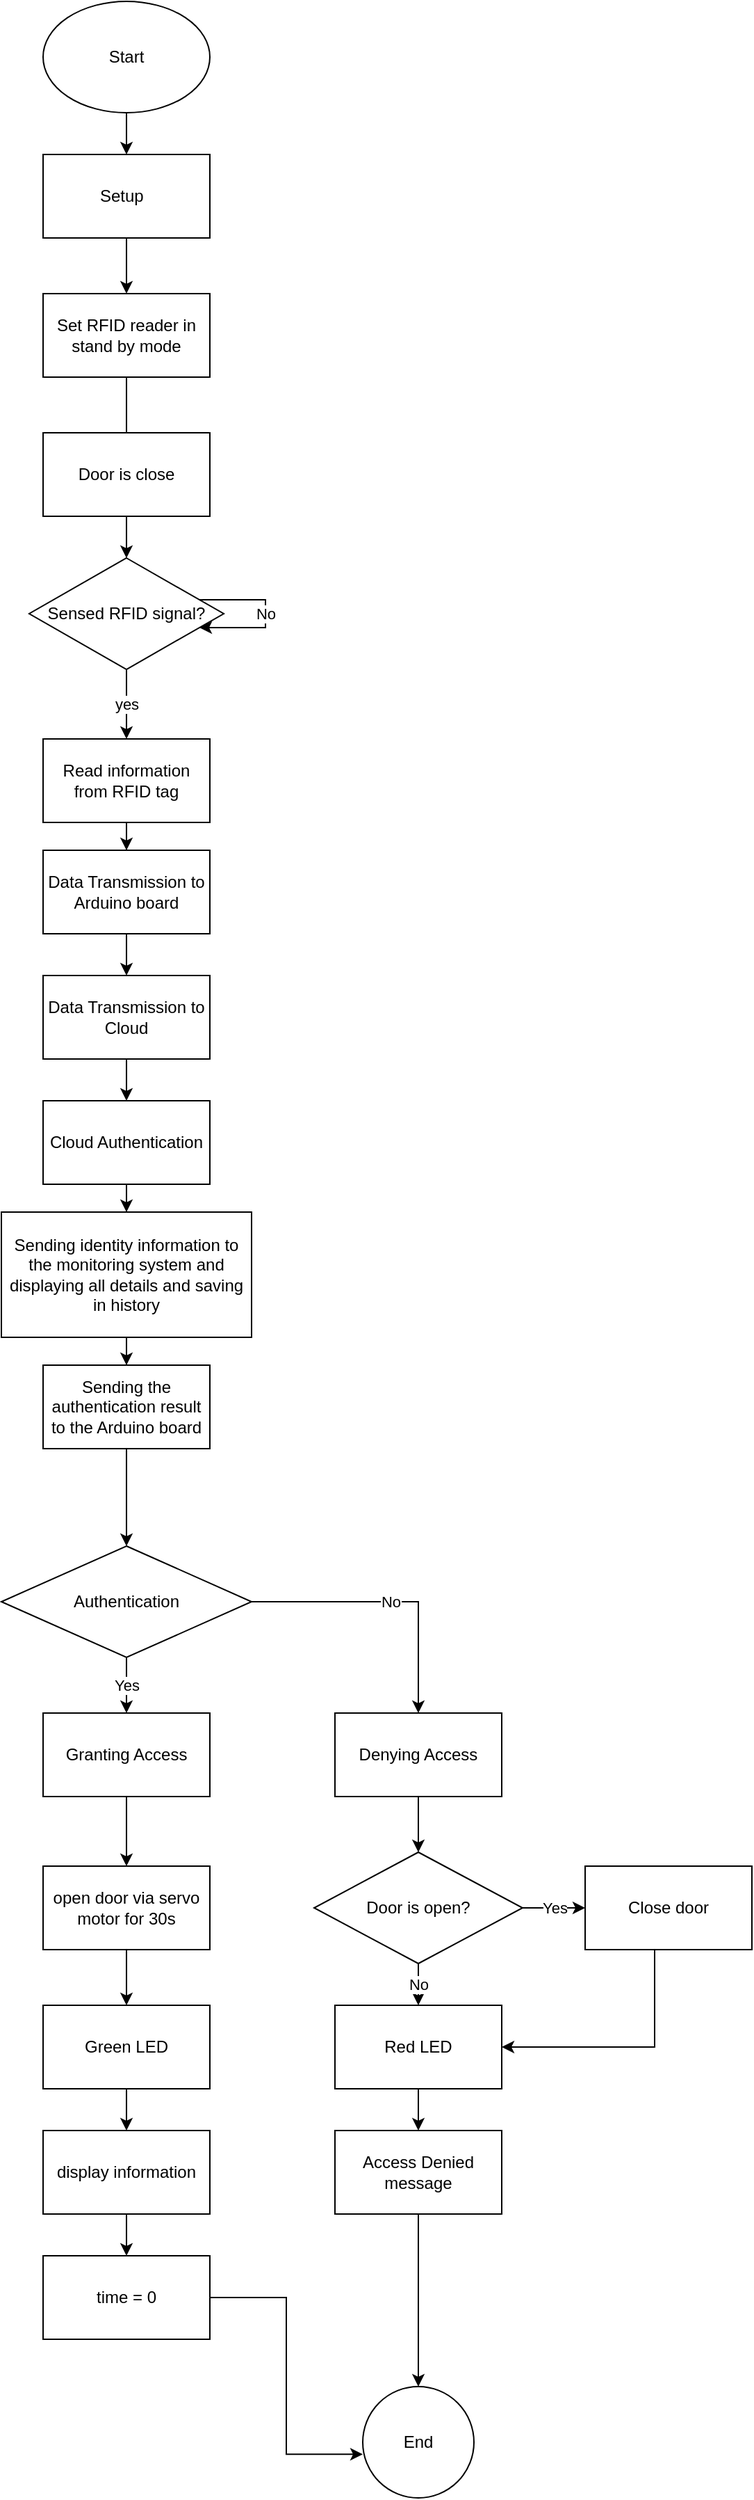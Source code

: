 <mxfile version="24.2.5" type="device">
  <diagram id="C5RBs43oDa-KdzZeNtuy" name="Page-1">
    <mxGraphModel dx="827" dy="1811" grid="1" gridSize="10" guides="1" tooltips="1" connect="1" arrows="1" fold="1" page="1" pageScale="1" pageWidth="827" pageHeight="1169" math="0" shadow="0">
      <root>
        <mxCell id="WIyWlLk6GJQsqaUBKTNV-0" />
        <mxCell id="WIyWlLk6GJQsqaUBKTNV-1" parent="WIyWlLk6GJQsqaUBKTNV-0" />
        <mxCell id="yOYq2Qo5gTVepoMtJY0z-3" style="edgeStyle=orthogonalEdgeStyle;rounded=0;orthogonalLoop=1;jettySize=auto;html=1;exitX=0.5;exitY=1;exitDx=0;exitDy=0;entryX=0.5;entryY=0;entryDx=0;entryDy=0;" edge="1" parent="WIyWlLk6GJQsqaUBKTNV-1" source="yOYq2Qo5gTVepoMtJY0z-0" target="yOYq2Qo5gTVepoMtJY0z-1">
          <mxGeometry relative="1" as="geometry" />
        </mxCell>
        <mxCell id="yOYq2Qo5gTVepoMtJY0z-0" value="Start" style="ellipse;whiteSpace=wrap;html=1;" vertex="1" parent="WIyWlLk6GJQsqaUBKTNV-1">
          <mxGeometry x="160" y="40" width="120" height="80" as="geometry" />
        </mxCell>
        <mxCell id="yOYq2Qo5gTVepoMtJY0z-6" style="edgeStyle=orthogonalEdgeStyle;rounded=0;orthogonalLoop=1;jettySize=auto;html=1;exitX=0.5;exitY=1;exitDx=0;exitDy=0;entryX=0.5;entryY=0;entryDx=0;entryDy=0;" edge="1" parent="WIyWlLk6GJQsqaUBKTNV-1" source="yOYq2Qo5gTVepoMtJY0z-1" target="yOYq2Qo5gTVepoMtJY0z-4">
          <mxGeometry relative="1" as="geometry" />
        </mxCell>
        <mxCell id="yOYq2Qo5gTVepoMtJY0z-1" value="Setup&amp;nbsp;&amp;nbsp;" style="rounded=0;whiteSpace=wrap;html=1;" vertex="1" parent="WIyWlLk6GJQsqaUBKTNV-1">
          <mxGeometry x="160" y="150" width="120" height="60" as="geometry" />
        </mxCell>
        <mxCell id="yOYq2Qo5gTVepoMtJY0z-5" style="edgeStyle=orthogonalEdgeStyle;rounded=0;orthogonalLoop=1;jettySize=auto;html=1;" edge="1" parent="WIyWlLk6GJQsqaUBKTNV-1" source="yOYq2Qo5gTVepoMtJY0z-4">
          <mxGeometry relative="1" as="geometry">
            <mxPoint x="220" y="400" as="targetPoint" />
          </mxGeometry>
        </mxCell>
        <mxCell id="yOYq2Qo5gTVepoMtJY0z-4" value="Set RFID reader in stand by mode" style="rounded=0;whiteSpace=wrap;html=1;" vertex="1" parent="WIyWlLk6GJQsqaUBKTNV-1">
          <mxGeometry x="160" y="250" width="120" height="60" as="geometry" />
        </mxCell>
        <mxCell id="yOYq2Qo5gTVepoMtJY0z-9" style="edgeStyle=orthogonalEdgeStyle;rounded=0;orthogonalLoop=1;jettySize=auto;html=1;exitX=0.5;exitY=1;exitDx=0;exitDy=0;entryX=0.5;entryY=0;entryDx=0;entryDy=0;" edge="1" parent="WIyWlLk6GJQsqaUBKTNV-1" source="yOYq2Qo5gTVepoMtJY0z-7" target="yOYq2Qo5gTVepoMtJY0z-8">
          <mxGeometry relative="1" as="geometry" />
        </mxCell>
        <mxCell id="yOYq2Qo5gTVepoMtJY0z-7" value="Door is close" style="rounded=0;whiteSpace=wrap;html=1;" vertex="1" parent="WIyWlLk6GJQsqaUBKTNV-1">
          <mxGeometry x="160" y="350" width="120" height="60" as="geometry" />
        </mxCell>
        <mxCell id="yOYq2Qo5gTVepoMtJY0z-11" value="yes" style="edgeStyle=orthogonalEdgeStyle;rounded=0;orthogonalLoop=1;jettySize=auto;html=1;exitX=0.5;exitY=1;exitDx=0;exitDy=0;entryX=0.5;entryY=0;entryDx=0;entryDy=0;" edge="1" parent="WIyWlLk6GJQsqaUBKTNV-1" source="yOYq2Qo5gTVepoMtJY0z-8" target="yOYq2Qo5gTVepoMtJY0z-10">
          <mxGeometry relative="1" as="geometry" />
        </mxCell>
        <mxCell id="yOYq2Qo5gTVepoMtJY0z-19" value="No" style="edgeStyle=orthogonalEdgeStyle;rounded=0;orthogonalLoop=1;jettySize=auto;html=1;" edge="1" parent="WIyWlLk6GJQsqaUBKTNV-1" source="yOYq2Qo5gTVepoMtJY0z-8" target="yOYq2Qo5gTVepoMtJY0z-8">
          <mxGeometry relative="1" as="geometry">
            <mxPoint x="80" y="480" as="targetPoint" />
            <Array as="points">
              <mxPoint x="320" y="470" />
              <mxPoint x="320" y="490" />
            </Array>
          </mxGeometry>
        </mxCell>
        <mxCell id="yOYq2Qo5gTVepoMtJY0z-8" value="Sensed RFID signal?" style="rhombus;whiteSpace=wrap;html=1;" vertex="1" parent="WIyWlLk6GJQsqaUBKTNV-1">
          <mxGeometry x="150" y="440" width="140" height="80" as="geometry" />
        </mxCell>
        <mxCell id="yOYq2Qo5gTVepoMtJY0z-13" style="edgeStyle=orthogonalEdgeStyle;rounded=0;orthogonalLoop=1;jettySize=auto;html=1;exitX=0.5;exitY=1;exitDx=0;exitDy=0;" edge="1" parent="WIyWlLk6GJQsqaUBKTNV-1" source="yOYq2Qo5gTVepoMtJY0z-10" target="yOYq2Qo5gTVepoMtJY0z-12">
          <mxGeometry relative="1" as="geometry" />
        </mxCell>
        <mxCell id="yOYq2Qo5gTVepoMtJY0z-10" value="Read information from RFID tag" style="rounded=0;whiteSpace=wrap;html=1;" vertex="1" parent="WIyWlLk6GJQsqaUBKTNV-1">
          <mxGeometry x="160" y="570" width="120" height="60" as="geometry" />
        </mxCell>
        <mxCell id="yOYq2Qo5gTVepoMtJY0z-17" value="" style="edgeStyle=orthogonalEdgeStyle;rounded=0;orthogonalLoop=1;jettySize=auto;html=1;" edge="1" parent="WIyWlLk6GJQsqaUBKTNV-1" source="yOYq2Qo5gTVepoMtJY0z-12" target="yOYq2Qo5gTVepoMtJY0z-16">
          <mxGeometry relative="1" as="geometry" />
        </mxCell>
        <mxCell id="yOYq2Qo5gTVepoMtJY0z-12" value="&lt;div&gt;Data Transmission to Arduino board&lt;/div&gt;" style="rounded=0;whiteSpace=wrap;html=1;" vertex="1" parent="WIyWlLk6GJQsqaUBKTNV-1">
          <mxGeometry x="160" y="650" width="120" height="60" as="geometry" />
        </mxCell>
        <mxCell id="yOYq2Qo5gTVepoMtJY0z-22" value="" style="edgeStyle=orthogonalEdgeStyle;rounded=0;orthogonalLoop=1;jettySize=auto;html=1;" edge="1" parent="WIyWlLk6GJQsqaUBKTNV-1" source="yOYq2Qo5gTVepoMtJY0z-16" target="yOYq2Qo5gTVepoMtJY0z-21">
          <mxGeometry relative="1" as="geometry" />
        </mxCell>
        <mxCell id="yOYq2Qo5gTVepoMtJY0z-16" value="Data Transmission to Cloud" style="whiteSpace=wrap;html=1;rounded=0;" vertex="1" parent="WIyWlLk6GJQsqaUBKTNV-1">
          <mxGeometry x="160" y="740" width="120" height="60" as="geometry" />
        </mxCell>
        <mxCell id="yOYq2Qo5gTVepoMtJY0z-24" value="" style="edgeStyle=orthogonalEdgeStyle;rounded=0;orthogonalLoop=1;jettySize=auto;html=1;" edge="1" parent="WIyWlLk6GJQsqaUBKTNV-1" source="yOYq2Qo5gTVepoMtJY0z-21" target="yOYq2Qo5gTVepoMtJY0z-23">
          <mxGeometry relative="1" as="geometry" />
        </mxCell>
        <mxCell id="yOYq2Qo5gTVepoMtJY0z-21" value="&lt;div&gt;Cloud Authentication&lt;/div&gt;" style="rounded=0;whiteSpace=wrap;html=1;" vertex="1" parent="WIyWlLk6GJQsqaUBKTNV-1">
          <mxGeometry x="160" y="830" width="120" height="60" as="geometry" />
        </mxCell>
        <mxCell id="yOYq2Qo5gTVepoMtJY0z-32" value="" style="edgeStyle=orthogonalEdgeStyle;rounded=0;orthogonalLoop=1;jettySize=auto;html=1;" edge="1" parent="WIyWlLk6GJQsqaUBKTNV-1" source="yOYq2Qo5gTVepoMtJY0z-23" target="yOYq2Qo5gTVepoMtJY0z-31">
          <mxGeometry relative="1" as="geometry" />
        </mxCell>
        <mxCell id="yOYq2Qo5gTVepoMtJY0z-23" value="Sending identity information to the monitoring system and displaying all details and saving in history" style="rounded=0;whiteSpace=wrap;html=1;" vertex="1" parent="WIyWlLk6GJQsqaUBKTNV-1">
          <mxGeometry x="130" y="910" width="180" height="90" as="geometry" />
        </mxCell>
        <mxCell id="yOYq2Qo5gTVepoMtJY0z-36" value="" style="edgeStyle=orthogonalEdgeStyle;rounded=0;orthogonalLoop=1;jettySize=auto;html=1;" edge="1" parent="WIyWlLk6GJQsqaUBKTNV-1" source="yOYq2Qo5gTVepoMtJY0z-31" target="yOYq2Qo5gTVepoMtJY0z-35">
          <mxGeometry relative="1" as="geometry" />
        </mxCell>
        <mxCell id="yOYq2Qo5gTVepoMtJY0z-31" value="Sending the authentication result to the Arduino board" style="whiteSpace=wrap;html=1;rounded=0;" vertex="1" parent="WIyWlLk6GJQsqaUBKTNV-1">
          <mxGeometry x="160" y="1020" width="120" height="60" as="geometry" />
        </mxCell>
        <mxCell id="yOYq2Qo5gTVepoMtJY0z-38" value="Yes" style="edgeStyle=orthogonalEdgeStyle;rounded=0;orthogonalLoop=1;jettySize=auto;html=1;" edge="1" parent="WIyWlLk6GJQsqaUBKTNV-1" source="yOYq2Qo5gTVepoMtJY0z-35" target="yOYq2Qo5gTVepoMtJY0z-37">
          <mxGeometry relative="1" as="geometry" />
        </mxCell>
        <mxCell id="yOYq2Qo5gTVepoMtJY0z-40" value="No" style="edgeStyle=orthogonalEdgeStyle;rounded=0;orthogonalLoop=1;jettySize=auto;html=1;" edge="1" parent="WIyWlLk6GJQsqaUBKTNV-1" source="yOYq2Qo5gTVepoMtJY0z-35" target="yOYq2Qo5gTVepoMtJY0z-39">
          <mxGeometry relative="1" as="geometry" />
        </mxCell>
        <mxCell id="yOYq2Qo5gTVepoMtJY0z-35" value="Authentication" style="rhombus;whiteSpace=wrap;html=1;rounded=0;" vertex="1" parent="WIyWlLk6GJQsqaUBKTNV-1">
          <mxGeometry x="130" y="1150" width="180" height="80" as="geometry" />
        </mxCell>
        <mxCell id="yOYq2Qo5gTVepoMtJY0z-42" value="" style="edgeStyle=orthogonalEdgeStyle;rounded=0;orthogonalLoop=1;jettySize=auto;html=1;" edge="1" parent="WIyWlLk6GJQsqaUBKTNV-1" source="yOYq2Qo5gTVepoMtJY0z-37" target="yOYq2Qo5gTVepoMtJY0z-41">
          <mxGeometry relative="1" as="geometry" />
        </mxCell>
        <mxCell id="yOYq2Qo5gTVepoMtJY0z-37" value="Granting Access" style="whiteSpace=wrap;html=1;rounded=0;" vertex="1" parent="WIyWlLk6GJQsqaUBKTNV-1">
          <mxGeometry x="160" y="1270" width="120" height="60" as="geometry" />
        </mxCell>
        <mxCell id="yOYq2Qo5gTVepoMtJY0z-56" value="" style="edgeStyle=orthogonalEdgeStyle;rounded=0;orthogonalLoop=1;jettySize=auto;html=1;" edge="1" parent="WIyWlLk6GJQsqaUBKTNV-1" source="yOYq2Qo5gTVepoMtJY0z-39" target="yOYq2Qo5gTVepoMtJY0z-55">
          <mxGeometry relative="1" as="geometry" />
        </mxCell>
        <mxCell id="yOYq2Qo5gTVepoMtJY0z-39" value="Denying Access" style="whiteSpace=wrap;html=1;rounded=0;" vertex="1" parent="WIyWlLk6GJQsqaUBKTNV-1">
          <mxGeometry x="370" y="1270" width="120" height="60" as="geometry" />
        </mxCell>
        <mxCell id="yOYq2Qo5gTVepoMtJY0z-46" value="" style="edgeStyle=orthogonalEdgeStyle;rounded=0;orthogonalLoop=1;jettySize=auto;html=1;" edge="1" parent="WIyWlLk6GJQsqaUBKTNV-1" source="yOYq2Qo5gTVepoMtJY0z-41" target="yOYq2Qo5gTVepoMtJY0z-45">
          <mxGeometry relative="1" as="geometry" />
        </mxCell>
        <mxCell id="yOYq2Qo5gTVepoMtJY0z-41" value="open door via servo motor for 30s" style="whiteSpace=wrap;html=1;rounded=0;" vertex="1" parent="WIyWlLk6GJQsqaUBKTNV-1">
          <mxGeometry x="160" y="1380" width="120" height="60" as="geometry" />
        </mxCell>
        <mxCell id="yOYq2Qo5gTVepoMtJY0z-48" value="" style="edgeStyle=orthogonalEdgeStyle;rounded=0;orthogonalLoop=1;jettySize=auto;html=1;" edge="1" parent="WIyWlLk6GJQsqaUBKTNV-1" source="yOYq2Qo5gTVepoMtJY0z-45" target="yOYq2Qo5gTVepoMtJY0z-47">
          <mxGeometry relative="1" as="geometry" />
        </mxCell>
        <mxCell id="yOYq2Qo5gTVepoMtJY0z-45" value="Green LED" style="whiteSpace=wrap;html=1;rounded=0;" vertex="1" parent="WIyWlLk6GJQsqaUBKTNV-1">
          <mxGeometry x="160" y="1480" width="120" height="60" as="geometry" />
        </mxCell>
        <mxCell id="yOYq2Qo5gTVepoMtJY0z-66" value="" style="edgeStyle=orthogonalEdgeStyle;rounded=0;orthogonalLoop=1;jettySize=auto;html=1;" edge="1" parent="WIyWlLk6GJQsqaUBKTNV-1" source="yOYq2Qo5gTVepoMtJY0z-47" target="yOYq2Qo5gTVepoMtJY0z-65">
          <mxGeometry relative="1" as="geometry" />
        </mxCell>
        <mxCell id="yOYq2Qo5gTVepoMtJY0z-47" value="display information" style="whiteSpace=wrap;html=1;rounded=0;" vertex="1" parent="WIyWlLk6GJQsqaUBKTNV-1">
          <mxGeometry x="160" y="1570" width="120" height="60" as="geometry" />
        </mxCell>
        <mxCell id="yOYq2Qo5gTVepoMtJY0z-58" value="No" style="edgeStyle=orthogonalEdgeStyle;rounded=0;orthogonalLoop=1;jettySize=auto;html=1;" edge="1" parent="WIyWlLk6GJQsqaUBKTNV-1" source="yOYq2Qo5gTVepoMtJY0z-55" target="yOYq2Qo5gTVepoMtJY0z-57">
          <mxGeometry relative="1" as="geometry" />
        </mxCell>
        <mxCell id="yOYq2Qo5gTVepoMtJY0z-61" value="Yes" style="edgeStyle=orthogonalEdgeStyle;rounded=0;orthogonalLoop=1;jettySize=auto;html=1;" edge="1" parent="WIyWlLk6GJQsqaUBKTNV-1" source="yOYq2Qo5gTVepoMtJY0z-55" target="yOYq2Qo5gTVepoMtJY0z-60">
          <mxGeometry relative="1" as="geometry" />
        </mxCell>
        <mxCell id="yOYq2Qo5gTVepoMtJY0z-55" value="Door is open?" style="rhombus;whiteSpace=wrap;html=1;rounded=0;" vertex="1" parent="WIyWlLk6GJQsqaUBKTNV-1">
          <mxGeometry x="355" y="1370" width="150" height="80" as="geometry" />
        </mxCell>
        <mxCell id="yOYq2Qo5gTVepoMtJY0z-64" value="" style="edgeStyle=orthogonalEdgeStyle;rounded=0;orthogonalLoop=1;jettySize=auto;html=1;" edge="1" parent="WIyWlLk6GJQsqaUBKTNV-1" source="yOYq2Qo5gTVepoMtJY0z-57" target="yOYq2Qo5gTVepoMtJY0z-63">
          <mxGeometry relative="1" as="geometry" />
        </mxCell>
        <mxCell id="yOYq2Qo5gTVepoMtJY0z-57" value="Red LED" style="whiteSpace=wrap;html=1;rounded=0;" vertex="1" parent="WIyWlLk6GJQsqaUBKTNV-1">
          <mxGeometry x="370" y="1480" width="120" height="60" as="geometry" />
        </mxCell>
        <mxCell id="yOYq2Qo5gTVepoMtJY0z-62" style="edgeStyle=orthogonalEdgeStyle;rounded=0;orthogonalLoop=1;jettySize=auto;html=1;entryX=1;entryY=0.5;entryDx=0;entryDy=0;" edge="1" parent="WIyWlLk6GJQsqaUBKTNV-1" source="yOYq2Qo5gTVepoMtJY0z-60" target="yOYq2Qo5gTVepoMtJY0z-57">
          <mxGeometry relative="1" as="geometry">
            <Array as="points">
              <mxPoint x="600" y="1510" />
            </Array>
          </mxGeometry>
        </mxCell>
        <mxCell id="yOYq2Qo5gTVepoMtJY0z-60" value="Close door" style="whiteSpace=wrap;html=1;rounded=0;" vertex="1" parent="WIyWlLk6GJQsqaUBKTNV-1">
          <mxGeometry x="550" y="1380" width="120" height="60" as="geometry" />
        </mxCell>
        <mxCell id="yOYq2Qo5gTVepoMtJY0z-79" value="" style="edgeStyle=orthogonalEdgeStyle;rounded=0;orthogonalLoop=1;jettySize=auto;html=1;" edge="1" parent="WIyWlLk6GJQsqaUBKTNV-1" source="yOYq2Qo5gTVepoMtJY0z-63" target="yOYq2Qo5gTVepoMtJY0z-78">
          <mxGeometry relative="1" as="geometry" />
        </mxCell>
        <mxCell id="yOYq2Qo5gTVepoMtJY0z-63" value="Access Denied message" style="whiteSpace=wrap;html=1;rounded=0;" vertex="1" parent="WIyWlLk6GJQsqaUBKTNV-1">
          <mxGeometry x="370" y="1570" width="120" height="60" as="geometry" />
        </mxCell>
        <mxCell id="yOYq2Qo5gTVepoMtJY0z-65" value="time = 0" style="whiteSpace=wrap;html=1;rounded=0;" vertex="1" parent="WIyWlLk6GJQsqaUBKTNV-1">
          <mxGeometry x="160" y="1660" width="120" height="60" as="geometry" />
        </mxCell>
        <mxCell id="yOYq2Qo5gTVepoMtJY0z-78" value="End" style="ellipse;whiteSpace=wrap;html=1;rounded=0;" vertex="1" parent="WIyWlLk6GJQsqaUBKTNV-1">
          <mxGeometry x="390" y="1754" width="80" height="80" as="geometry" />
        </mxCell>
        <mxCell id="yOYq2Qo5gTVepoMtJY0z-80" style="edgeStyle=orthogonalEdgeStyle;rounded=0;orthogonalLoop=1;jettySize=auto;html=1;entryX=0;entryY=0.608;entryDx=0;entryDy=0;entryPerimeter=0;" edge="1" parent="WIyWlLk6GJQsqaUBKTNV-1" source="yOYq2Qo5gTVepoMtJY0z-65" target="yOYq2Qo5gTVepoMtJY0z-78">
          <mxGeometry relative="1" as="geometry" />
        </mxCell>
      </root>
    </mxGraphModel>
  </diagram>
</mxfile>
